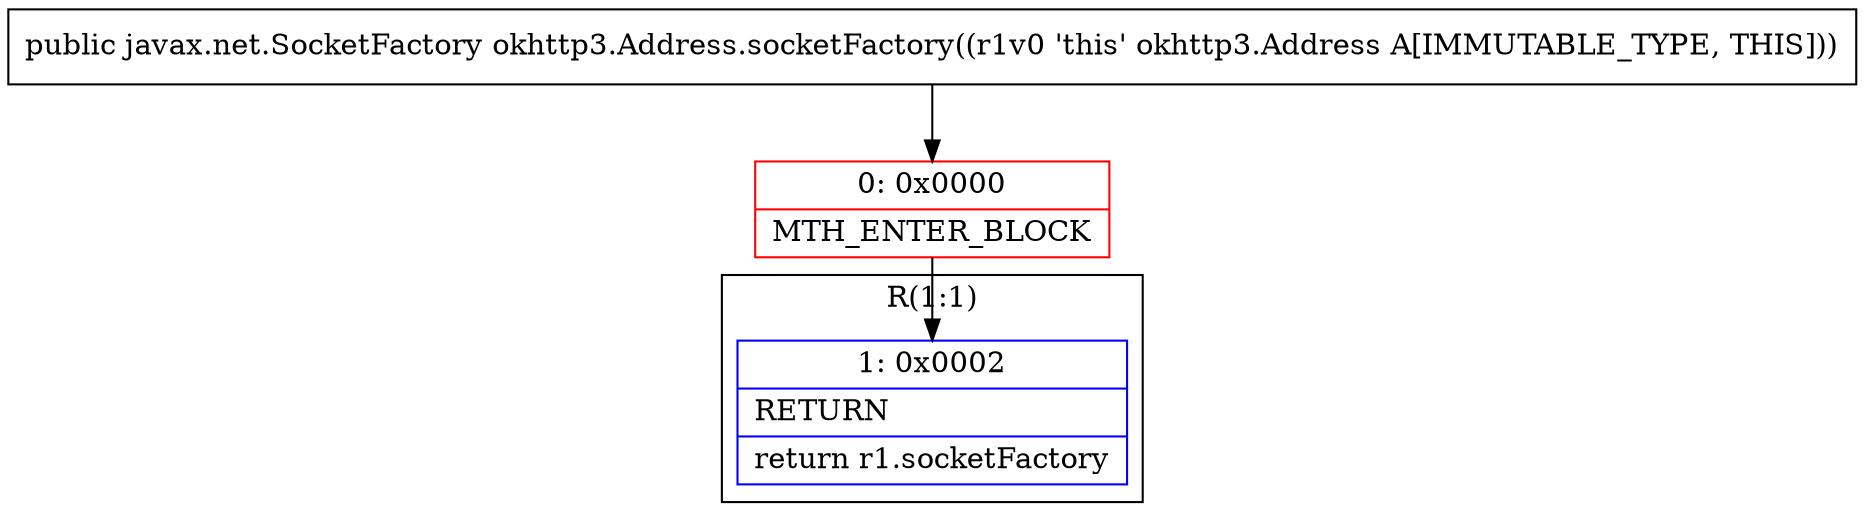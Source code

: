 digraph "CFG forokhttp3.Address.socketFactory()Ljavax\/net\/SocketFactory;" {
subgraph cluster_Region_792139872 {
label = "R(1:1)";
node [shape=record,color=blue];
Node_1 [shape=record,label="{1\:\ 0x0002|RETURN\l|return r1.socketFactory\l}"];
}
Node_0 [shape=record,color=red,label="{0\:\ 0x0000|MTH_ENTER_BLOCK\l}"];
MethodNode[shape=record,label="{public javax.net.SocketFactory okhttp3.Address.socketFactory((r1v0 'this' okhttp3.Address A[IMMUTABLE_TYPE, THIS])) }"];
MethodNode -> Node_0;
Node_0 -> Node_1;
}

